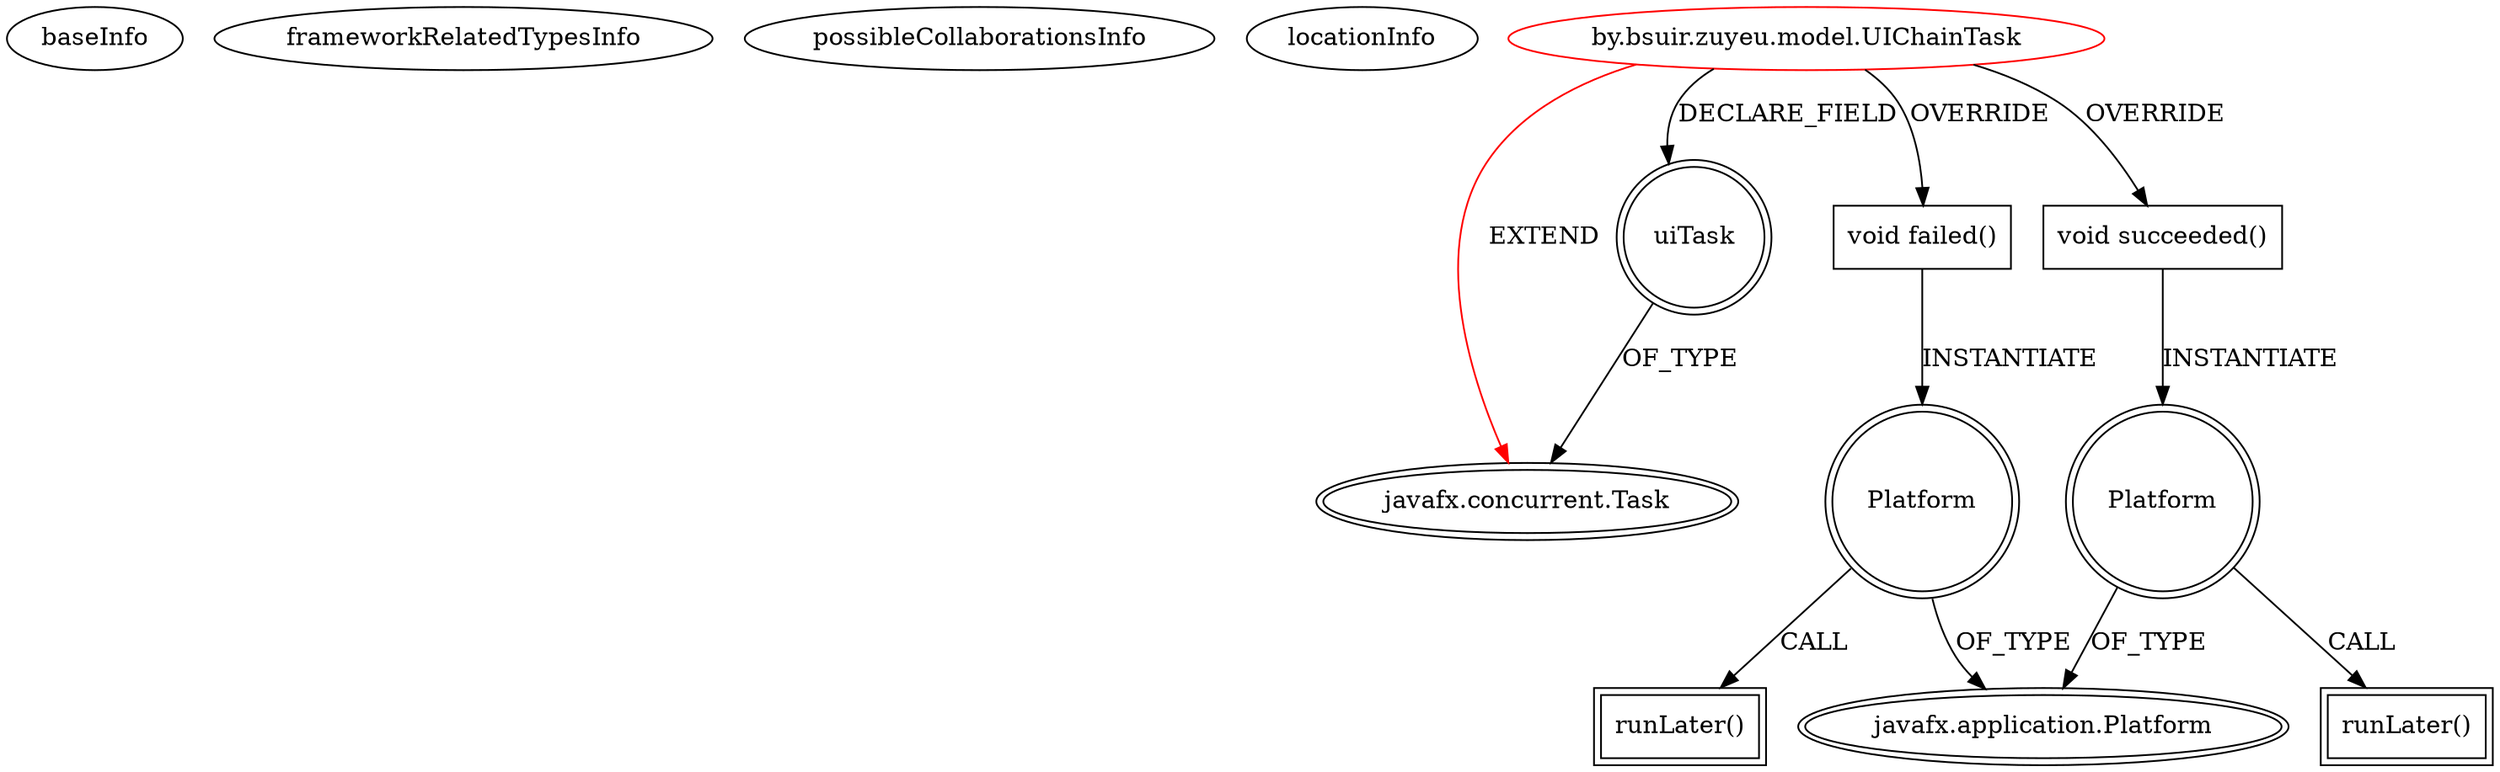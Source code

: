 digraph {
baseInfo[graphId=2683,category="extension_graph",isAnonymous=false,possibleRelation=false]
frameworkRelatedTypesInfo[0="javafx.concurrent.Task"]
possibleCollaborationsInfo[]
locationInfo[projectName="fieryphoenix-screen-caster",filePath="/fieryphoenix-screen-caster/screen-caster-master/ScreenCaster/src/by/bsuir/zuyeu/model/UIChainTask.java",contextSignature="UIChainTask",graphId="2683"]
0[label="by.bsuir.zuyeu.model.UIChainTask",vertexType="ROOT_CLIENT_CLASS_DECLARATION",isFrameworkType=false,color=red]
1[label="javafx.concurrent.Task",vertexType="FRAMEWORK_CLASS_TYPE",isFrameworkType=true,peripheries=2]
2[label="uiTask",vertexType="FIELD_DECLARATION",isFrameworkType=true,peripheries=2,shape=circle]
4[label="void failed()",vertexType="OVERRIDING_METHOD_DECLARATION",isFrameworkType=false,shape=box]
5[label="Platform",vertexType="VARIABLE_EXPRESION",isFrameworkType=true,peripheries=2,shape=circle]
7[label="javafx.application.Platform",vertexType="FRAMEWORK_CLASS_TYPE",isFrameworkType=true,peripheries=2]
6[label="runLater()",vertexType="INSIDE_CALL",isFrameworkType=true,peripheries=2,shape=box]
8[label="void succeeded()",vertexType="OVERRIDING_METHOD_DECLARATION",isFrameworkType=false,shape=box]
9[label="Platform",vertexType="VARIABLE_EXPRESION",isFrameworkType=true,peripheries=2,shape=circle]
10[label="runLater()",vertexType="INSIDE_CALL",isFrameworkType=true,peripheries=2,shape=box]
0->1[label="EXTEND",color=red]
0->2[label="DECLARE_FIELD"]
2->1[label="OF_TYPE"]
0->4[label="OVERRIDE"]
4->5[label="INSTANTIATE"]
5->7[label="OF_TYPE"]
5->6[label="CALL"]
0->8[label="OVERRIDE"]
8->9[label="INSTANTIATE"]
9->7[label="OF_TYPE"]
9->10[label="CALL"]
}
